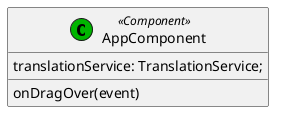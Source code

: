 @startuml AppComponent
class "AppComponent" as app <<(C,#00b500) Component>>{
    translationService: TranslationService;
    onDragOver(event)
}
@enduml
@startuml AppLayoutComponent
class "AppLayoutComponent" as layout <<(C,#00b500) Component>>{
    width: number;
    height: number;
    actualWidth: number;
    actualHeight: number;
    window = window;
    constructor(sizeService: SizeService)
    onResize(event)
}
@enduml
@startuml AppDeckComponent 
class "AppDeckComponent" as deck <<(C,#00b500) Component>>{
    deckNumber:number
    activeLoop:any
    activeLoopRegion:any
    actualLoop:number
    beats:any
    bpm:any
    cues:Array<any>
    effects:Array<any>
    help:any
    incomingLoop:any
    lastLoopEnd:any
    lastLoopStart:any
    locale:string
    loopChanger:any
    loops:Array<number>
    pitch:number
    playerService:PlayerService
    rotation:number
    showedLoops:number
    song:any
    waveform:ElementRef
    addCUE()
    applyEffect(i:number)
    changePitch()
    createLoop(loop:number)
    moveLoop(step:number)
    playPause()
    resetCUE()
    resetDisc()
    resetLoop()
    resetPitch()
    rotate()
    startCUE(cue:number)
}
@enduml
@startuml AppVolumeComponent 
class "AppVolumeComponent" as volume <<(C,#00b500) Component>>{
    bass0:number
    bass1:number
    help:any
    mid0:number
    mid1:number
    musicSubscription:Array<any>
    trebble0:number
    trebble1:number
    volume0:number
    volume1:number
    volumeMaster:number  
    changeVolume(deck:number)
    maxVol(deck:number)
    mute(deck:number)
    resetEQ(deck:number)
    setEQ(i:number)
}
@enduml
@startuml AppTabsComponent 
class "AppTabsComponent" as tabs <<(C,#00b500) Component>>{
    active:string
    dragging:boolean
    dragLeaveList:any
    dropList:any
    maximized:boolean
    droped(event:any)
    maximize()
    recievedFiles(files:FileList)
    setActive(active:string)
    stopDrag()
    onDragOver(event:any)
}
@enduml
@startuml AppMusicListComponent 
class "AppMusicListComponent" as musicList <<(C,#00b500) Component>>{
    dragging: true
    index:number
    musicList:Array<File>
    musicService:MusicLoaderService
    musicSubscription: Subscription
    offSet:any
    query:string
    scrollable:ElementRef
    shownMusic:Array<File>
    songs:any
    startX:number
    startY:number
    dragEnd(pos:any,i:number)
    dragStart(i:number)
    fileChangeEvent(fileInput: any)
    loadOnDeck(deck:number,song:any)
    recievedFiles(files: FileList)
    removeAllSongs()
    removeSong(song:any)
    saveStartPos(event:any)
    updateMusic()
}
@enduml
@startuml AppSettingsComponent 
class "AppSettingsComponent" as settings <<(C,#00b500) Component>>{
    lang:string
    size:string
    changeLang()
    changeSize()
}
@enduml
@startuml AppEffectsSelectorComponent 
class "AppEffectsSelectorComponent" as effSelector <<(C,#00b500) Component>>{

    availableEffects:any;
    effects:Array<any>
    effectsNum:number
    selectedEffects:any;
    change(i:number,j:number)
}
@enduml
@startuml AppAboutComponent
class "AppAboutComponent" as about <<(C,#00b500) Component>>
@enduml
@startuml AppEffectsCreatorComponent 
class "AppEffectsCreatorComponent" as effCreator <<(C,#00b500) Component>>{
    config: FormGroup
    defaultStep:number
    effects:any
    effectsCreatorArray:any
    effectStruct:any
    JSON:any
    name:string
    removableEffects:any
    selectedEffect:any
    selectedEffectRemove:string
    selectedEffects:string
    validName:boolean
    checkName()
    createEffect()
    isDefined(something:any)
    removeEffect()
    reset()
    resetRemove()
    updateEffect(effect:any)
    updateRemovableEffects()
}
@enduml
@startuml AppHelpComponent 
class "AppHelpComponent" as help <<(C,#00b500) Component>>{
    help(helpquery:any)
}
@enduml
@startuml SliderControllerComponent 
class "SliderControllerComponent" as slider <<(C,#00b500) Component>>{
    config:any
    contentInit:any
    fillsize:any
    shell:HTMLElement
    shellView:ElementRef
    slider:any
    zindex:number
    registerOnChange(fn:any)
    registerOnTouched(fn:any)
    setValue()
    writeValue(value:any)
}
@enduml
@startuml RouletteControllerComponent 
class "RouletteControllerComponent" as roulette <<(C,#00b500) Component>>{
    configSlider:any
    folded:boolean
    left:number
    rotation:number
    value:number
    config:any
    registerOnChange(fn:any)
    registerOnTouched(fn:any)
    rotate()
    unfold()
    writeValue(value:any)
}
@enduml
@startuml EQService 
class "EQService" as eqServ <<(S,#FF7700) Service>>{
    createEQ(bass:number,mid:number,trebble:number)
    createEQEffect(deck:number,eq:any)
}
@enduml
@startuml HelpService 
class "HelpService" as helpServ <<(S,#FF7700) Service>>{
    help:Subject
    help$:Observable
    save(helpquery:string)
}
@enduml
@startuml MusicLoaderService 
class "MusicLoaderService" as musicServ <<(S,#FF7700) Service>>{
    deckLoader:Array<Subject>
    decksongs:Array<any>
    decksongs$:Array<Subject>
    music:Array<File>
    music$:Observable
    musicLoader:Subject
    addSong(song:File)
    deleteAllSongs()
    deleteSong(song:any)
    load(deck:number,song:any)
}
@enduml
@startuml PlayerService 
class "PlayerService" as playerServ <<(S,#FF7700) Service>>{
    activeEffects:Array<any>
    deck:Array<any>
    deck$:Array<Observable>
    deckLoader:Array<Subject>
    deckNum:number;
    effectLoader:Array<Subject>
    effects:Array<Any>
    effects$:Array<Observable>
    effectsNum:number
    eq:Array<any>
    eqEffect:any;
    activateEffect(deck:number, i:number)
    adjustHeight(deck:number, height:number)
    applyEffects()
    createLoop(deck:number, start:number,end:number)
    equalizer()
    getCurrentTime(deck:number)
    getDuration(deck:number)
    getInstance(deck:number)
    isPlaying(deck:number)
    load(deck:number, song:any)
    on(deck:number, event:any,callback:function)
    playFromPosition(deck:number, start:number)
    playPause(deck:number)
    save(deck:number,wavesurfer:any)
    saveEffects(deck:number, i:number,effect:any)
    saveEQ(bass:number,mid:number,trebble:number,deck:number)
    setPitch(deck:number, playback:number)
    setVolume(deck:number, volume:any)
}
@enduml
@startuml SizeService 
class "SizeService" as sizeServ <<(S,#FF7700) Service>>{
    actualHeight:number
    actualWidth:number
    height:Subject
    height$:Observable
    width:Subject
    width$:Observable
    changeSize(width:number,height:number)
    getHeight()
    getWidth()
}
@enduml
@startuml TranslationService 
class "TranslationService" as trServ <<(S,#FF7700) Service>>{
    lang:string
    translate:TranslateService
    changeLanguage(newLang:string)
    getActualLang()
    getTranslation()
}
@enduml
@startuml EffectsService 
class "EffectsService" as effServ <<(S,#FF7700) Service>>{
    effects:any;
    addEffect(effect:any)
    createEffects(ac:AudioContext,effects:any)
    getEffects()
    removeEffect(id:number)    
}
@enduml
class "AngularDraggableDirective" as ngDragDir <<(D,#4286f4) Directive>>
